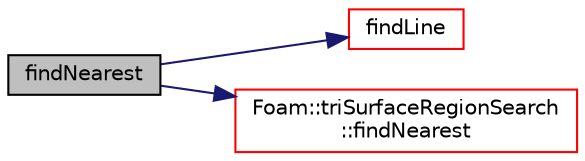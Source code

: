 digraph "findNearest"
{
  bgcolor="transparent";
  edge [fontname="Helvetica",fontsize="10",labelfontname="Helvetica",labelfontsize="10"];
  node [fontname="Helvetica",fontsize="10",shape=record];
  rankdir="LR";
  Node1781 [label="findNearest",height=0.2,width=0.4,color="black", fillcolor="grey75", style="filled", fontcolor="black"];
  Node1781 -> Node1782 [color="midnightblue",fontsize="10",style="solid",fontname="Helvetica"];
  Node1782 [label="findLine",height=0.2,width=0.4,color="red",URL="$a26393.html#a2a363a8584a3ae8109cce2aaf6436e3f",tooltip="Find first intersection on segment from start to end. "];
  Node1781 -> Node1827 [color="midnightblue",fontsize="10",style="solid",fontname="Helvetica"];
  Node1827 [label="Foam::triSurfaceRegionSearch\l::findNearest",height=0.2,width=0.4,color="red",URL="$a26661.html#a0fa36fcaf116953105bbee9871d05b0c",tooltip="Find the nearest point on the surface out of the regions. "];
}
